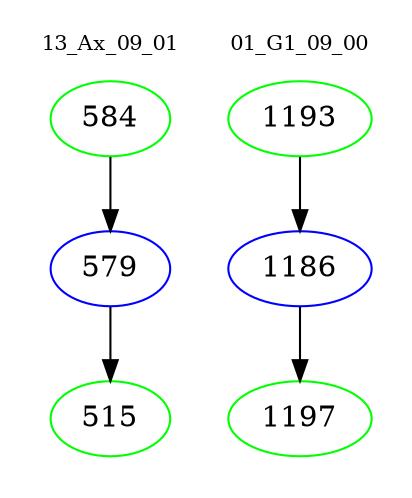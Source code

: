 digraph{
subgraph cluster_0 {
color = white
label = "13_Ax_09_01";
fontsize=10;
T0_584 [label="584", color="green"]
T0_584 -> T0_579 [color="black"]
T0_579 [label="579", color="blue"]
T0_579 -> T0_515 [color="black"]
T0_515 [label="515", color="green"]
}
subgraph cluster_1 {
color = white
label = "01_G1_09_00";
fontsize=10;
T1_1193 [label="1193", color="green"]
T1_1193 -> T1_1186 [color="black"]
T1_1186 [label="1186", color="blue"]
T1_1186 -> T1_1197 [color="black"]
T1_1197 [label="1197", color="green"]
}
}
